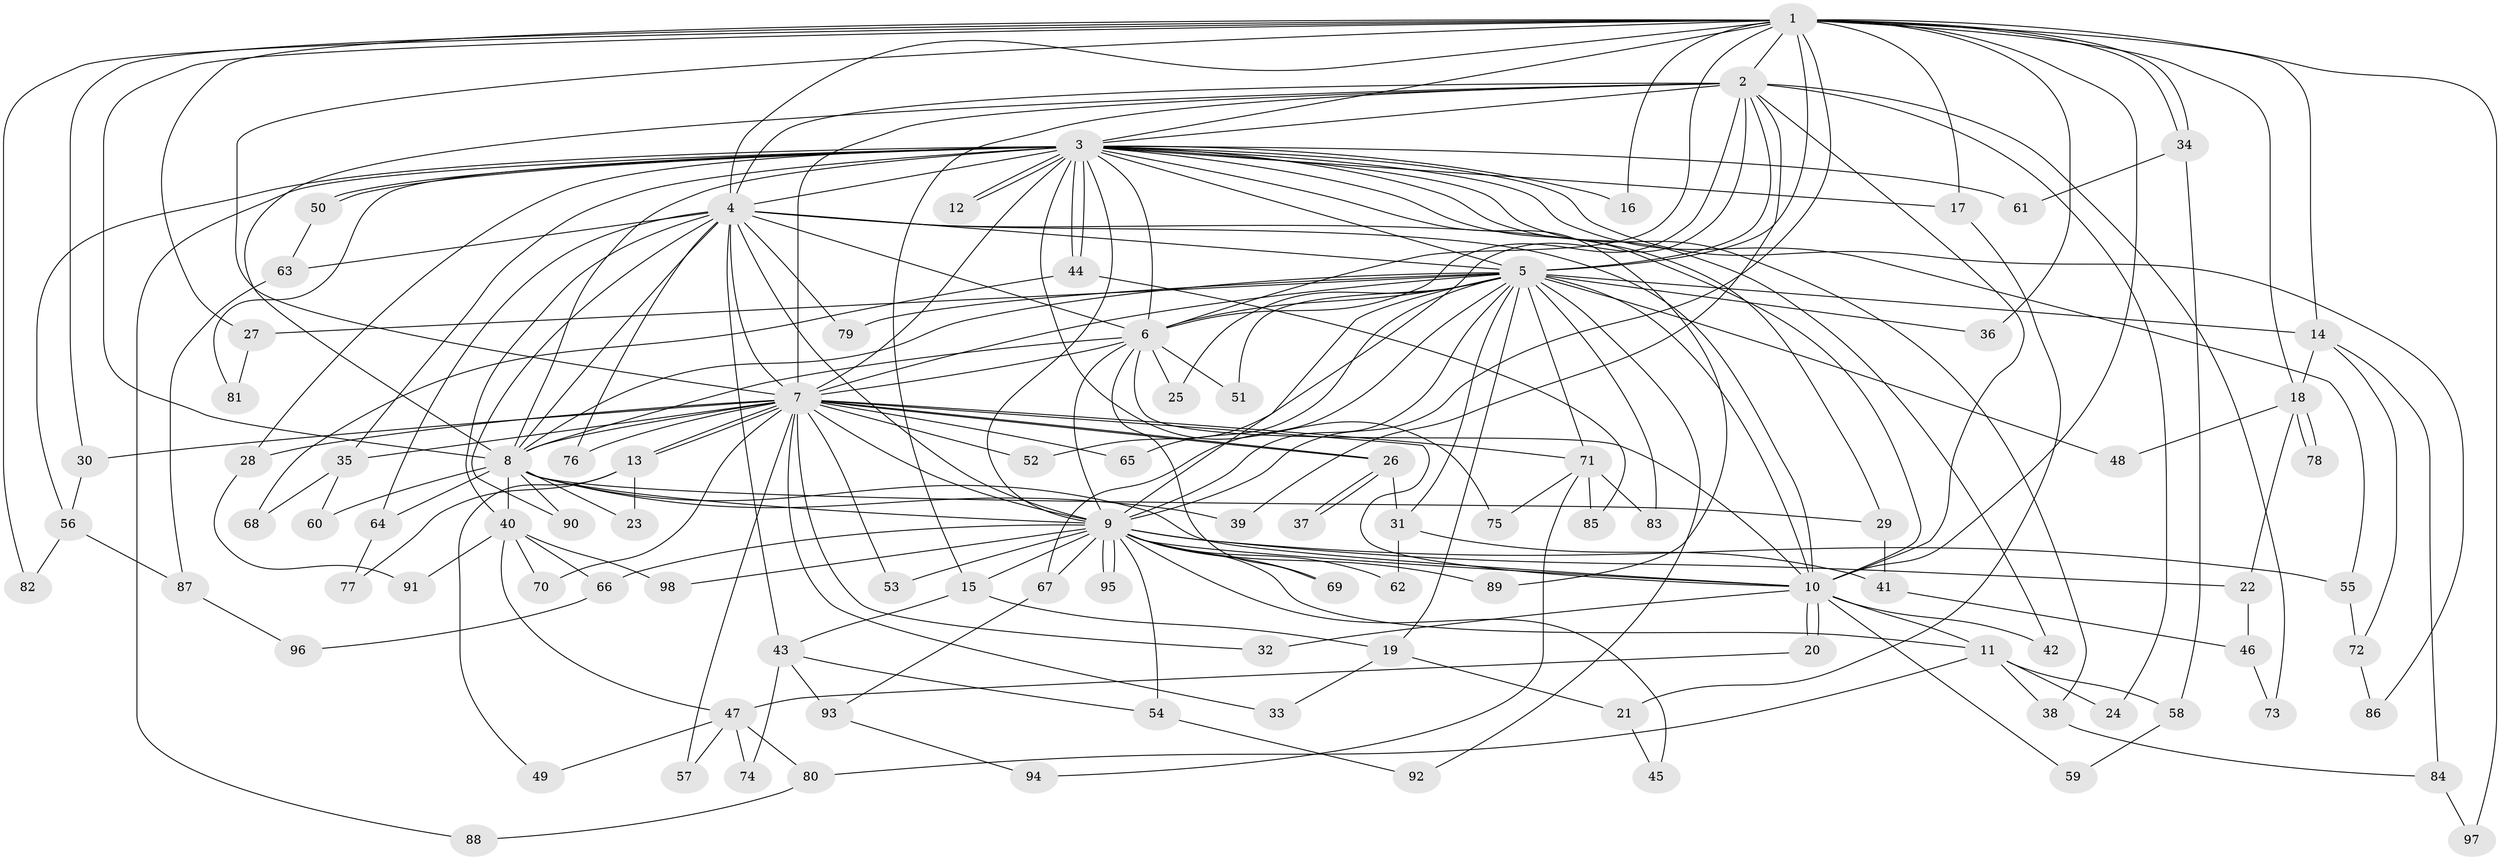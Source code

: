 // coarse degree distribution, {29: 0.0136986301369863, 13: 0.0273972602739726, 28: 0.0136986301369863, 14: 0.0136986301369863, 22: 0.0136986301369863, 23: 0.0136986301369863, 12: 0.0136986301369863, 7: 0.0273972602739726, 2: 0.4794520547945205, 5: 0.0547945205479452, 4: 0.1095890410958904, 3: 0.1780821917808219, 1: 0.0136986301369863, 6: 0.0273972602739726}
// Generated by graph-tools (version 1.1) at 2025/51/02/27/25 19:51:43]
// undirected, 98 vertices, 221 edges
graph export_dot {
graph [start="1"]
  node [color=gray90,style=filled];
  1;
  2;
  3;
  4;
  5;
  6;
  7;
  8;
  9;
  10;
  11;
  12;
  13;
  14;
  15;
  16;
  17;
  18;
  19;
  20;
  21;
  22;
  23;
  24;
  25;
  26;
  27;
  28;
  29;
  30;
  31;
  32;
  33;
  34;
  35;
  36;
  37;
  38;
  39;
  40;
  41;
  42;
  43;
  44;
  45;
  46;
  47;
  48;
  49;
  50;
  51;
  52;
  53;
  54;
  55;
  56;
  57;
  58;
  59;
  60;
  61;
  62;
  63;
  64;
  65;
  66;
  67;
  68;
  69;
  70;
  71;
  72;
  73;
  74;
  75;
  76;
  77;
  78;
  79;
  80;
  81;
  82;
  83;
  84;
  85;
  86;
  87;
  88;
  89;
  90;
  91;
  92;
  93;
  94;
  95;
  96;
  97;
  98;
  1 -- 2;
  1 -- 3;
  1 -- 4;
  1 -- 5;
  1 -- 6;
  1 -- 7;
  1 -- 8;
  1 -- 9;
  1 -- 10;
  1 -- 14;
  1 -- 16;
  1 -- 17;
  1 -- 18;
  1 -- 27;
  1 -- 30;
  1 -- 34;
  1 -- 34;
  1 -- 36;
  1 -- 82;
  1 -- 97;
  2 -- 3;
  2 -- 4;
  2 -- 5;
  2 -- 6;
  2 -- 7;
  2 -- 8;
  2 -- 9;
  2 -- 10;
  2 -- 15;
  2 -- 24;
  2 -- 39;
  2 -- 73;
  3 -- 4;
  3 -- 5;
  3 -- 6;
  3 -- 7;
  3 -- 8;
  3 -- 9;
  3 -- 10;
  3 -- 12;
  3 -- 12;
  3 -- 16;
  3 -- 17;
  3 -- 28;
  3 -- 35;
  3 -- 38;
  3 -- 42;
  3 -- 44;
  3 -- 44;
  3 -- 50;
  3 -- 50;
  3 -- 55;
  3 -- 56;
  3 -- 61;
  3 -- 75;
  3 -- 81;
  3 -- 86;
  3 -- 88;
  3 -- 89;
  4 -- 5;
  4 -- 6;
  4 -- 7;
  4 -- 8;
  4 -- 9;
  4 -- 10;
  4 -- 29;
  4 -- 40;
  4 -- 43;
  4 -- 63;
  4 -- 64;
  4 -- 76;
  4 -- 79;
  4 -- 90;
  5 -- 6;
  5 -- 7;
  5 -- 8;
  5 -- 9;
  5 -- 10;
  5 -- 14;
  5 -- 19;
  5 -- 25;
  5 -- 27;
  5 -- 31;
  5 -- 36;
  5 -- 48;
  5 -- 51;
  5 -- 52;
  5 -- 65;
  5 -- 67;
  5 -- 71;
  5 -- 79;
  5 -- 83;
  5 -- 92;
  6 -- 7;
  6 -- 8;
  6 -- 9;
  6 -- 10;
  6 -- 25;
  6 -- 51;
  6 -- 69;
  7 -- 8;
  7 -- 9;
  7 -- 10;
  7 -- 13;
  7 -- 13;
  7 -- 26;
  7 -- 26;
  7 -- 28;
  7 -- 30;
  7 -- 32;
  7 -- 33;
  7 -- 35;
  7 -- 52;
  7 -- 53;
  7 -- 57;
  7 -- 65;
  7 -- 70;
  7 -- 71;
  7 -- 76;
  8 -- 9;
  8 -- 10;
  8 -- 23;
  8 -- 29;
  8 -- 39;
  8 -- 40;
  8 -- 60;
  8 -- 64;
  8 -- 90;
  9 -- 10;
  9 -- 11;
  9 -- 15;
  9 -- 22;
  9 -- 45;
  9 -- 53;
  9 -- 54;
  9 -- 55;
  9 -- 62;
  9 -- 66;
  9 -- 67;
  9 -- 69;
  9 -- 89;
  9 -- 95;
  9 -- 95;
  9 -- 98;
  10 -- 11;
  10 -- 20;
  10 -- 20;
  10 -- 32;
  10 -- 42;
  10 -- 59;
  11 -- 24;
  11 -- 38;
  11 -- 58;
  11 -- 80;
  13 -- 23;
  13 -- 49;
  13 -- 77;
  14 -- 18;
  14 -- 72;
  14 -- 84;
  15 -- 19;
  15 -- 43;
  17 -- 21;
  18 -- 22;
  18 -- 48;
  18 -- 78;
  18 -- 78;
  19 -- 21;
  19 -- 33;
  20 -- 47;
  21 -- 45;
  22 -- 46;
  26 -- 31;
  26 -- 37;
  26 -- 37;
  27 -- 81;
  28 -- 91;
  29 -- 41;
  30 -- 56;
  31 -- 41;
  31 -- 62;
  34 -- 58;
  34 -- 61;
  35 -- 60;
  35 -- 68;
  38 -- 84;
  40 -- 47;
  40 -- 66;
  40 -- 70;
  40 -- 91;
  40 -- 98;
  41 -- 46;
  43 -- 54;
  43 -- 74;
  43 -- 93;
  44 -- 68;
  44 -- 85;
  46 -- 73;
  47 -- 49;
  47 -- 57;
  47 -- 74;
  47 -- 80;
  50 -- 63;
  54 -- 92;
  55 -- 72;
  56 -- 82;
  56 -- 87;
  58 -- 59;
  63 -- 87;
  64 -- 77;
  66 -- 96;
  67 -- 93;
  71 -- 75;
  71 -- 83;
  71 -- 85;
  71 -- 94;
  72 -- 86;
  80 -- 88;
  84 -- 97;
  87 -- 96;
  93 -- 94;
}
